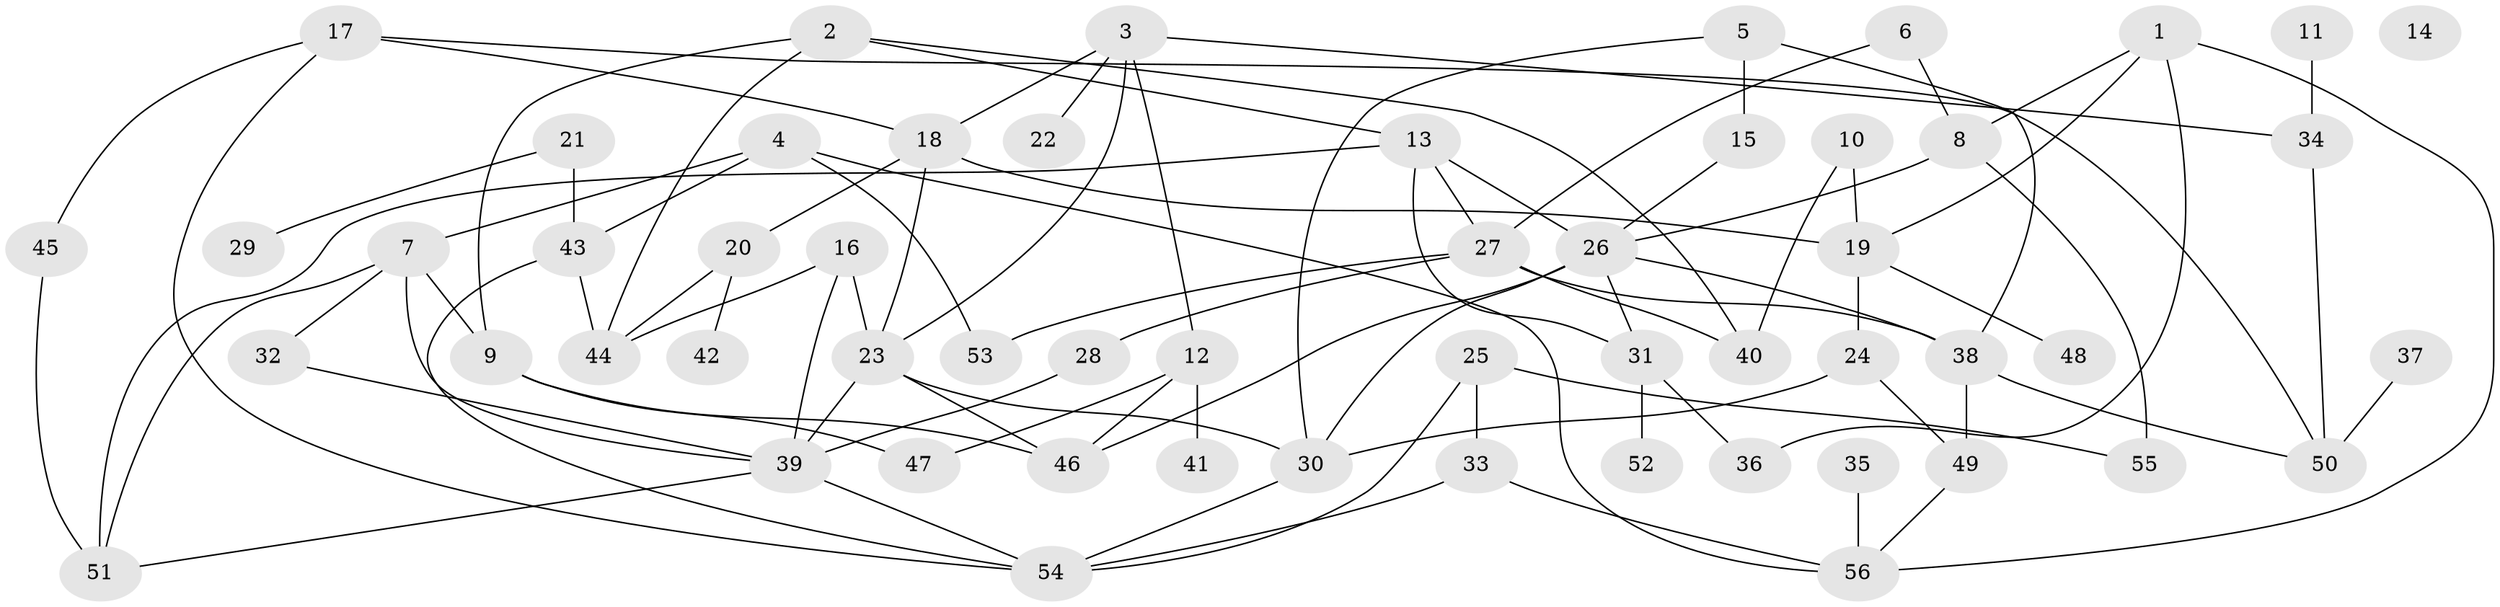 // Generated by graph-tools (version 1.1) at 2025/00/03/09/25 03:00:42]
// undirected, 56 vertices, 91 edges
graph export_dot {
graph [start="1"]
  node [color=gray90,style=filled];
  1;
  2;
  3;
  4;
  5;
  6;
  7;
  8;
  9;
  10;
  11;
  12;
  13;
  14;
  15;
  16;
  17;
  18;
  19;
  20;
  21;
  22;
  23;
  24;
  25;
  26;
  27;
  28;
  29;
  30;
  31;
  32;
  33;
  34;
  35;
  36;
  37;
  38;
  39;
  40;
  41;
  42;
  43;
  44;
  45;
  46;
  47;
  48;
  49;
  50;
  51;
  52;
  53;
  54;
  55;
  56;
  1 -- 8;
  1 -- 19;
  1 -- 36;
  1 -- 56;
  2 -- 9;
  2 -- 13;
  2 -- 40;
  2 -- 44;
  3 -- 12;
  3 -- 18;
  3 -- 22;
  3 -- 23;
  3 -- 34;
  4 -- 7;
  4 -- 43;
  4 -- 53;
  4 -- 56;
  5 -- 15;
  5 -- 30;
  5 -- 38;
  6 -- 8;
  6 -- 27;
  7 -- 9;
  7 -- 32;
  7 -- 39;
  7 -- 51;
  8 -- 26;
  8 -- 55;
  9 -- 46;
  9 -- 47;
  10 -- 19;
  10 -- 40;
  11 -- 34;
  12 -- 41;
  12 -- 46;
  12 -- 47;
  13 -- 26;
  13 -- 27;
  13 -- 31;
  13 -- 51;
  15 -- 26;
  16 -- 23;
  16 -- 39;
  16 -- 44;
  17 -- 18;
  17 -- 45;
  17 -- 50;
  17 -- 54;
  18 -- 19;
  18 -- 20;
  18 -- 23;
  19 -- 24;
  19 -- 48;
  20 -- 42;
  20 -- 44;
  21 -- 29;
  21 -- 43;
  23 -- 30;
  23 -- 39;
  23 -- 46;
  24 -- 30;
  24 -- 49;
  25 -- 33;
  25 -- 54;
  25 -- 55;
  26 -- 30;
  26 -- 31;
  26 -- 38;
  26 -- 46;
  27 -- 28;
  27 -- 38;
  27 -- 40;
  27 -- 53;
  28 -- 39;
  30 -- 54;
  31 -- 36;
  31 -- 52;
  32 -- 39;
  33 -- 54;
  33 -- 56;
  34 -- 50;
  35 -- 56;
  37 -- 50;
  38 -- 49;
  38 -- 50;
  39 -- 51;
  39 -- 54;
  43 -- 44;
  43 -- 54;
  45 -- 51;
  49 -- 56;
}
